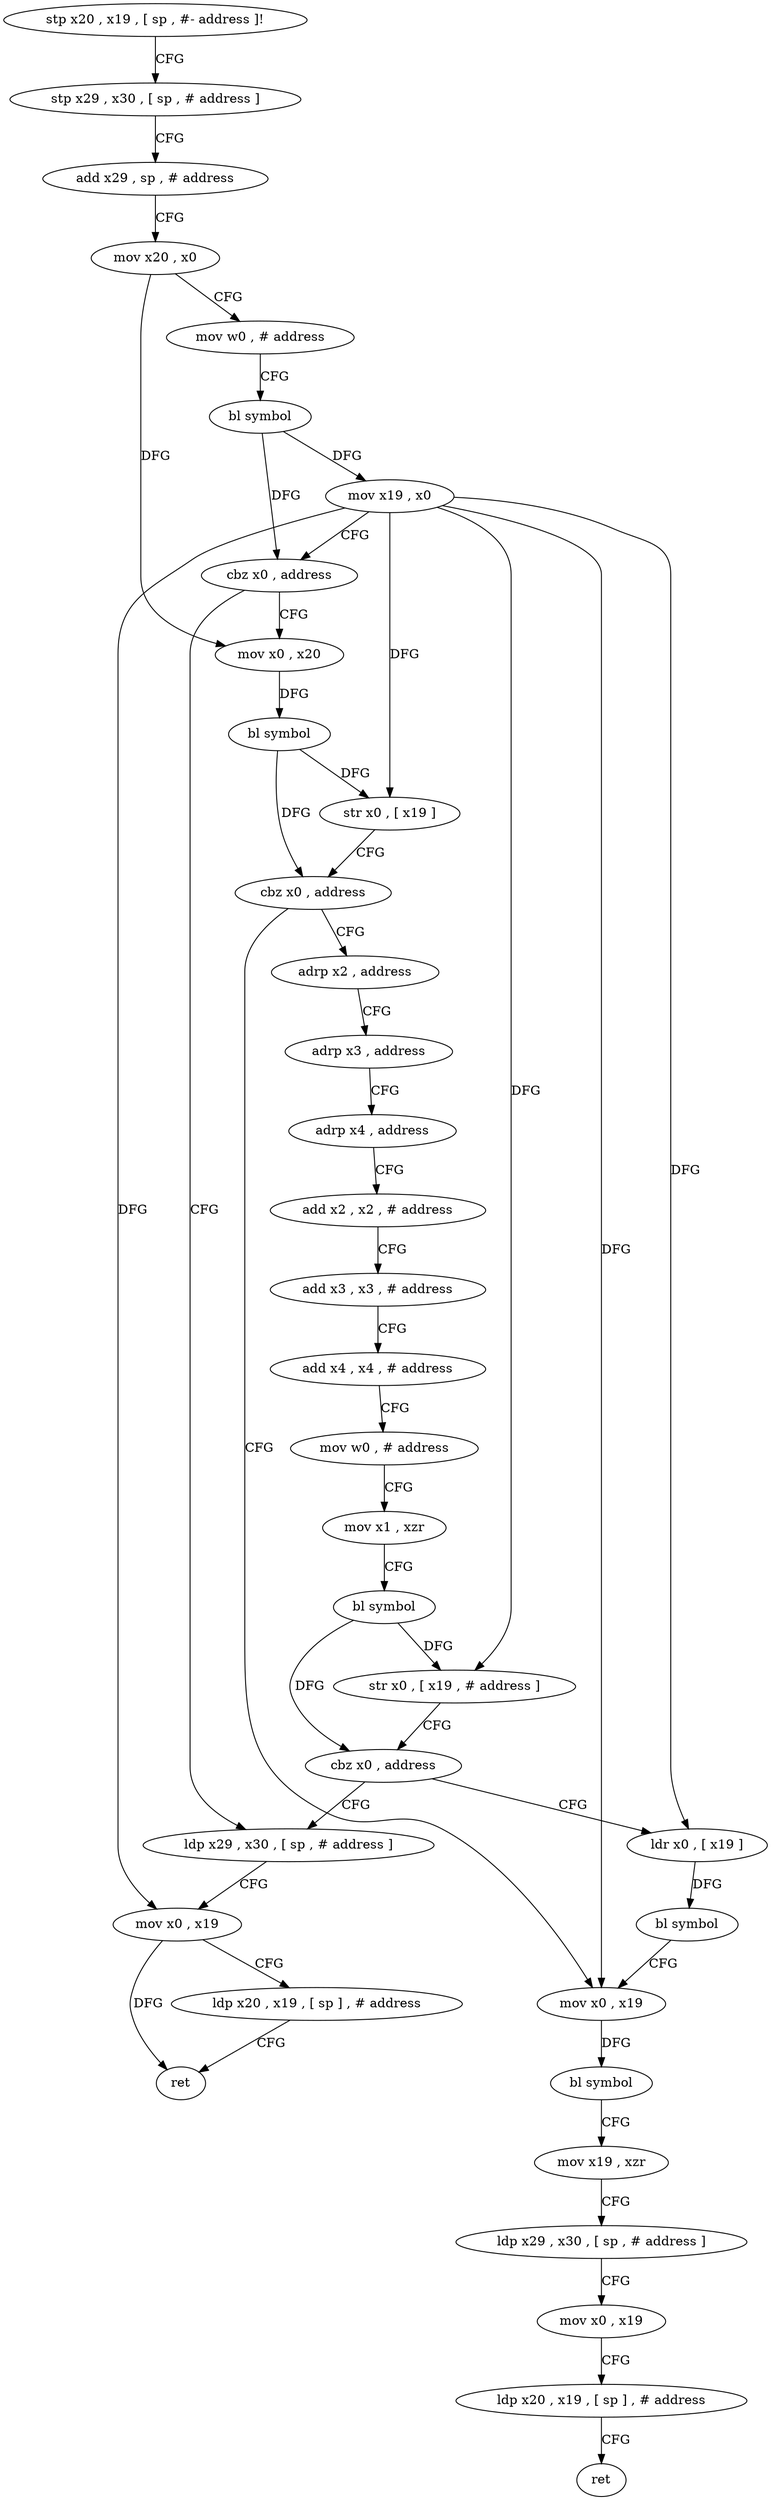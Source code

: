 digraph "func" {
"4235980" [label = "stp x20 , x19 , [ sp , #- address ]!" ]
"4235984" [label = "stp x29 , x30 , [ sp , # address ]" ]
"4235988" [label = "add x29 , sp , # address" ]
"4235992" [label = "mov x20 , x0" ]
"4235996" [label = "mov w0 , # address" ]
"4236000" [label = "bl symbol" ]
"4236004" [label = "mov x19 , x0" ]
"4236008" [label = "cbz x0 , address" ]
"4236072" [label = "ldp x29 , x30 , [ sp , # address ]" ]
"4236012" [label = "mov x0 , x20" ]
"4236076" [label = "mov x0 , x19" ]
"4236080" [label = "ldp x20 , x19 , [ sp ] , # address" ]
"4236084" [label = "ret" ]
"4236016" [label = "bl symbol" ]
"4236020" [label = "str x0 , [ x19 ]" ]
"4236024" [label = "cbz x0 , address" ]
"4236096" [label = "mov x0 , x19" ]
"4236028" [label = "adrp x2 , address" ]
"4236100" [label = "bl symbol" ]
"4236104" [label = "mov x19 , xzr" ]
"4236108" [label = "ldp x29 , x30 , [ sp , # address ]" ]
"4236112" [label = "mov x0 , x19" ]
"4236116" [label = "ldp x20 , x19 , [ sp ] , # address" ]
"4236120" [label = "ret" ]
"4236032" [label = "adrp x3 , address" ]
"4236036" [label = "adrp x4 , address" ]
"4236040" [label = "add x2 , x2 , # address" ]
"4236044" [label = "add x3 , x3 , # address" ]
"4236048" [label = "add x4 , x4 , # address" ]
"4236052" [label = "mov w0 , # address" ]
"4236056" [label = "mov x1 , xzr" ]
"4236060" [label = "bl symbol" ]
"4236064" [label = "str x0 , [ x19 , # address ]" ]
"4236068" [label = "cbz x0 , address" ]
"4236088" [label = "ldr x0 , [ x19 ]" ]
"4236092" [label = "bl symbol" ]
"4235980" -> "4235984" [ label = "CFG" ]
"4235984" -> "4235988" [ label = "CFG" ]
"4235988" -> "4235992" [ label = "CFG" ]
"4235992" -> "4235996" [ label = "CFG" ]
"4235992" -> "4236012" [ label = "DFG" ]
"4235996" -> "4236000" [ label = "CFG" ]
"4236000" -> "4236004" [ label = "DFG" ]
"4236000" -> "4236008" [ label = "DFG" ]
"4236004" -> "4236008" [ label = "CFG" ]
"4236004" -> "4236076" [ label = "DFG" ]
"4236004" -> "4236020" [ label = "DFG" ]
"4236004" -> "4236096" [ label = "DFG" ]
"4236004" -> "4236064" [ label = "DFG" ]
"4236004" -> "4236088" [ label = "DFG" ]
"4236008" -> "4236072" [ label = "CFG" ]
"4236008" -> "4236012" [ label = "CFG" ]
"4236072" -> "4236076" [ label = "CFG" ]
"4236012" -> "4236016" [ label = "DFG" ]
"4236076" -> "4236080" [ label = "CFG" ]
"4236076" -> "4236084" [ label = "DFG" ]
"4236080" -> "4236084" [ label = "CFG" ]
"4236016" -> "4236020" [ label = "DFG" ]
"4236016" -> "4236024" [ label = "DFG" ]
"4236020" -> "4236024" [ label = "CFG" ]
"4236024" -> "4236096" [ label = "CFG" ]
"4236024" -> "4236028" [ label = "CFG" ]
"4236096" -> "4236100" [ label = "DFG" ]
"4236028" -> "4236032" [ label = "CFG" ]
"4236100" -> "4236104" [ label = "CFG" ]
"4236104" -> "4236108" [ label = "CFG" ]
"4236108" -> "4236112" [ label = "CFG" ]
"4236112" -> "4236116" [ label = "CFG" ]
"4236116" -> "4236120" [ label = "CFG" ]
"4236032" -> "4236036" [ label = "CFG" ]
"4236036" -> "4236040" [ label = "CFG" ]
"4236040" -> "4236044" [ label = "CFG" ]
"4236044" -> "4236048" [ label = "CFG" ]
"4236048" -> "4236052" [ label = "CFG" ]
"4236052" -> "4236056" [ label = "CFG" ]
"4236056" -> "4236060" [ label = "CFG" ]
"4236060" -> "4236064" [ label = "DFG" ]
"4236060" -> "4236068" [ label = "DFG" ]
"4236064" -> "4236068" [ label = "CFG" ]
"4236068" -> "4236088" [ label = "CFG" ]
"4236068" -> "4236072" [ label = "CFG" ]
"4236088" -> "4236092" [ label = "DFG" ]
"4236092" -> "4236096" [ label = "CFG" ]
}
